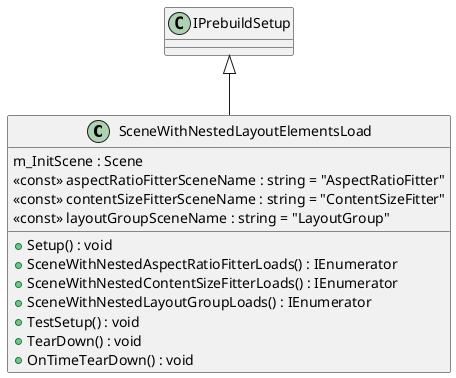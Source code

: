 @startuml
class SceneWithNestedLayoutElementsLoad {
    m_InitScene : Scene
    <<const>> aspectRatioFitterSceneName : string = "AspectRatioFitter"
    <<const>> contentSizeFitterSceneName : string = "ContentSizeFitter"
    <<const>> layoutGroupSceneName : string = "LayoutGroup"
    + Setup() : void
    + SceneWithNestedAspectRatioFitterLoads() : IEnumerator
    + SceneWithNestedContentSizeFitterLoads() : IEnumerator
    + SceneWithNestedLayoutGroupLoads() : IEnumerator
    + TestSetup() : void
    + TearDown() : void
    + OnTimeTearDown() : void
}
IPrebuildSetup <|-- SceneWithNestedLayoutElementsLoad
@enduml
